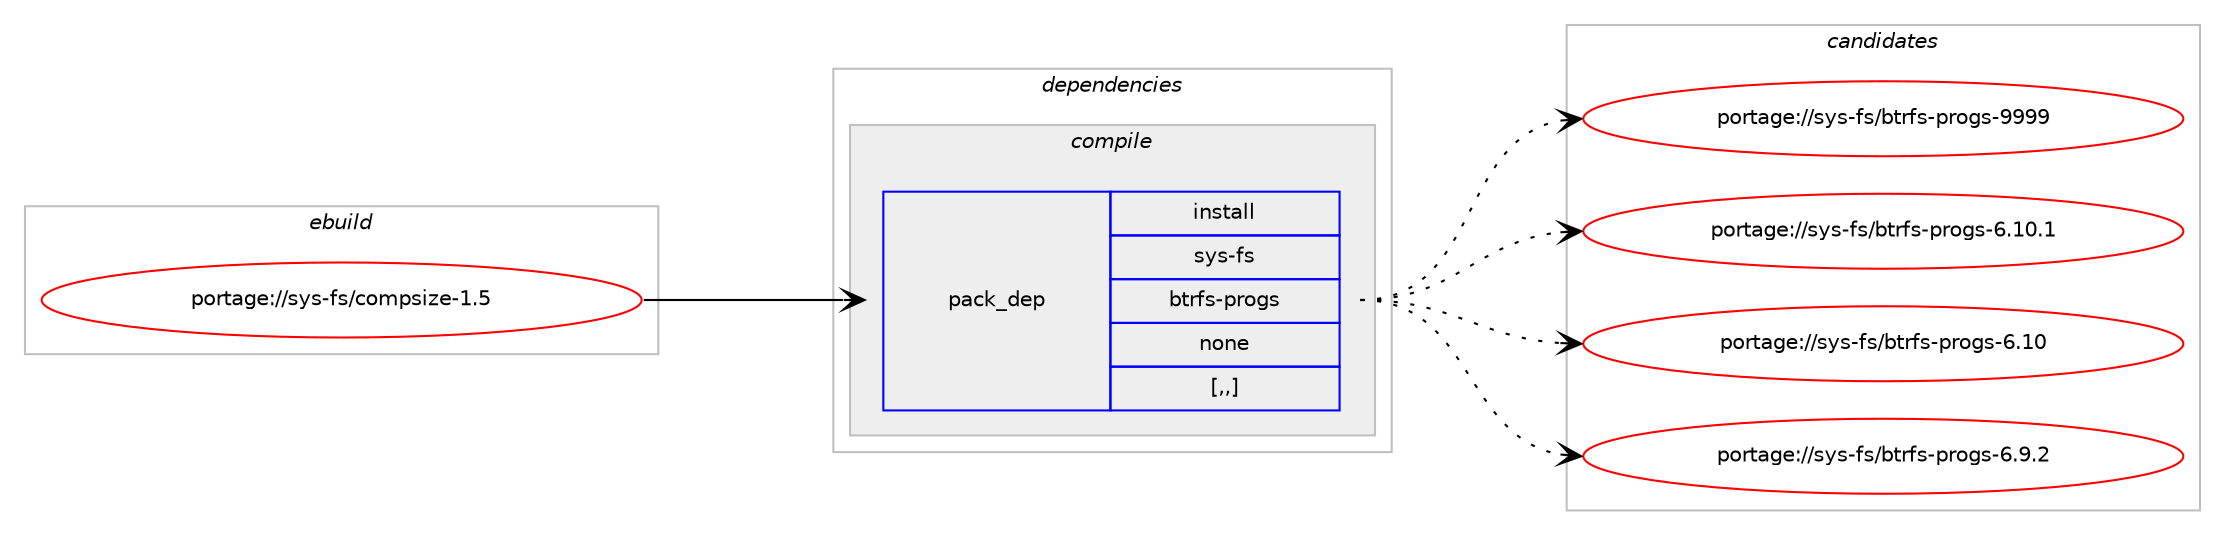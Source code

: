 digraph prolog {

# *************
# Graph options
# *************

newrank=true;
concentrate=true;
compound=true;
graph [rankdir=LR,fontname=Helvetica,fontsize=10,ranksep=1.5];#, ranksep=2.5, nodesep=0.2];
edge  [arrowhead=vee];
node  [fontname=Helvetica,fontsize=10];

# **********
# The ebuild
# **********

subgraph cluster_leftcol {
color=gray;
label=<<i>ebuild</i>>;
id [label="portage://sys-fs/compsize-1.5", color=red, width=4, href="../sys-fs/compsize-1.5.svg"];
}

# ****************
# The dependencies
# ****************

subgraph cluster_midcol {
color=gray;
label=<<i>dependencies</i>>;
subgraph cluster_compile {
fillcolor="#eeeeee";
style=filled;
label=<<i>compile</i>>;
subgraph pack689986 {
dependency946962 [label=<<TABLE BORDER="0" CELLBORDER="1" CELLSPACING="0" CELLPADDING="4" WIDTH="220"><TR><TD ROWSPAN="6" CELLPADDING="30">pack_dep</TD></TR><TR><TD WIDTH="110">install</TD></TR><TR><TD>sys-fs</TD></TR><TR><TD>btrfs-progs</TD></TR><TR><TD>none</TD></TR><TR><TD>[,,]</TD></TR></TABLE>>, shape=none, color=blue];
}
id:e -> dependency946962:w [weight=20,style="solid",arrowhead="vee"];
}
subgraph cluster_compileandrun {
fillcolor="#eeeeee";
style=filled;
label=<<i>compile and run</i>>;
}
subgraph cluster_run {
fillcolor="#eeeeee";
style=filled;
label=<<i>run</i>>;
}
}

# **************
# The candidates
# **************

subgraph cluster_choices {
rank=same;
color=gray;
label=<<i>candidates</i>>;

subgraph choice689986 {
color=black;
nodesep=1;
choice115121115451021154798116114102115451121141111031154557575757 [label="portage://sys-fs/btrfs-progs-9999", color=red, width=4,href="../sys-fs/btrfs-progs-9999.svg"];
choice1151211154510211547981161141021154511211411110311545544649484649 [label="portage://sys-fs/btrfs-progs-6.10.1", color=red, width=4,href="../sys-fs/btrfs-progs-6.10.1.svg"];
choice115121115451021154798116114102115451121141111031154554464948 [label="portage://sys-fs/btrfs-progs-6.10", color=red, width=4,href="../sys-fs/btrfs-progs-6.10.svg"];
choice11512111545102115479811611410211545112114111103115455446574650 [label="portage://sys-fs/btrfs-progs-6.9.2", color=red, width=4,href="../sys-fs/btrfs-progs-6.9.2.svg"];
dependency946962:e -> choice115121115451021154798116114102115451121141111031154557575757:w [style=dotted,weight="100"];
dependency946962:e -> choice1151211154510211547981161141021154511211411110311545544649484649:w [style=dotted,weight="100"];
dependency946962:e -> choice115121115451021154798116114102115451121141111031154554464948:w [style=dotted,weight="100"];
dependency946962:e -> choice11512111545102115479811611410211545112114111103115455446574650:w [style=dotted,weight="100"];
}
}

}
